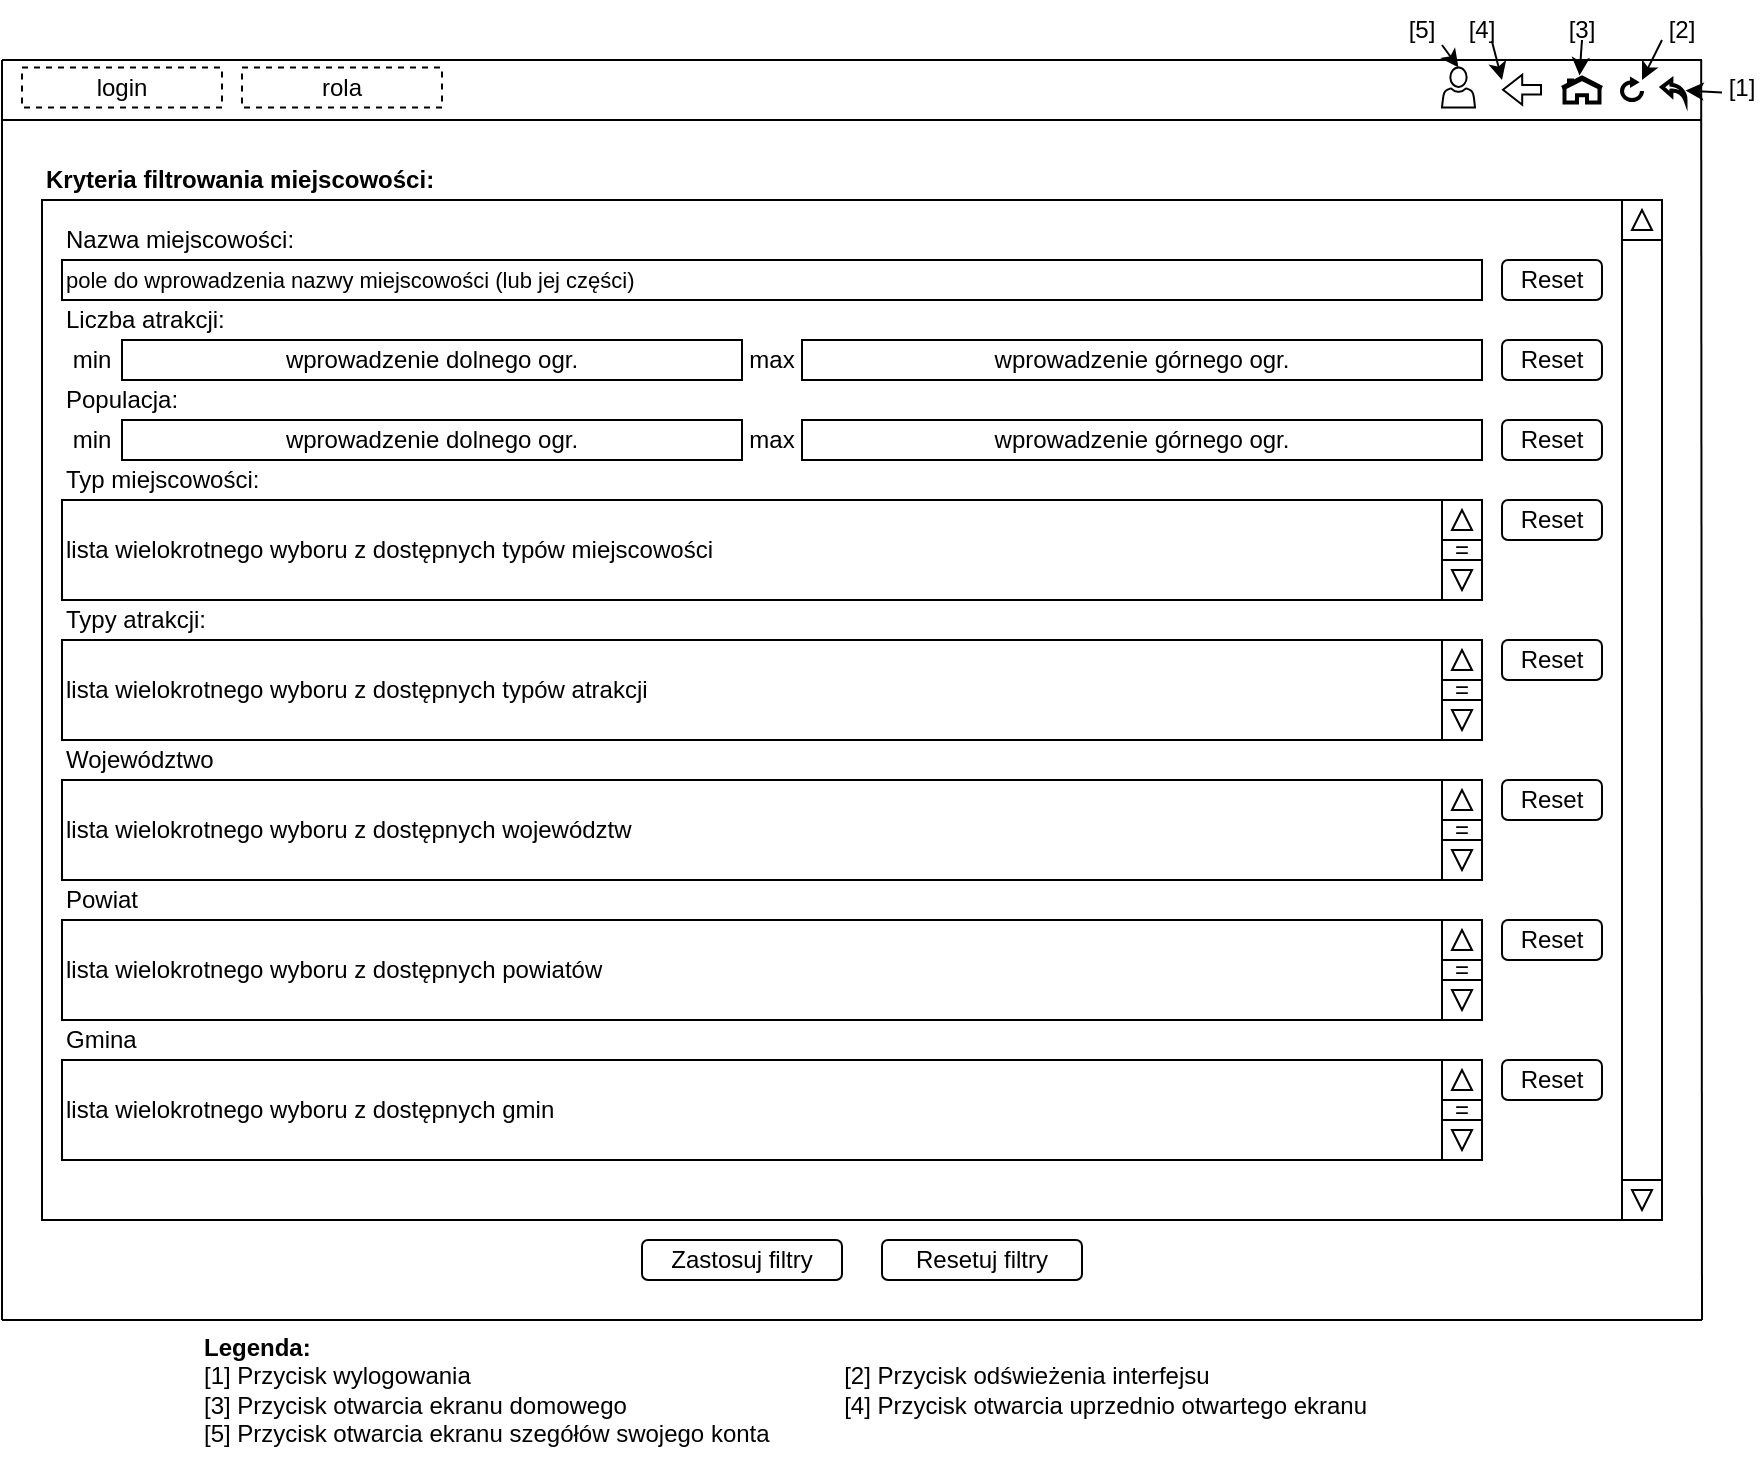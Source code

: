 <mxfile version="22.0.2" type="device">
  <diagram name="Strona-1" id="h2WLkj2qyGADKgaHyaSV">
    <mxGraphModel dx="1418" dy="828" grid="1" gridSize="10" guides="1" tooltips="1" connect="1" arrows="1" fold="1" page="1" pageScale="1" pageWidth="827" pageHeight="1169" math="0" shadow="0">
      <root>
        <mxCell id="0" />
        <mxCell id="1" parent="0" />
        <mxCell id="D0dqxG0dFoKZ3gPnZJBC-1" value="" style="rounded=0;whiteSpace=wrap;html=1;" parent="1" vertex="1">
          <mxGeometry x="30" y="290" width="790" height="510" as="geometry" />
        </mxCell>
        <mxCell id="EYUodT9akqzmMVGfxFc3-4" value="" style="endArrow=none;html=1;rounded=0;" parent="1" edge="1">
          <mxGeometry width="50" height="50" relative="1" as="geometry">
            <mxPoint x="10" y="220" as="sourcePoint" />
            <mxPoint x="860" y="220" as="targetPoint" />
          </mxGeometry>
        </mxCell>
        <mxCell id="EYUodT9akqzmMVGfxFc3-5" value="" style="endArrow=none;html=1;rounded=0;" parent="1" edge="1">
          <mxGeometry width="50" height="50" relative="1" as="geometry">
            <mxPoint x="10" y="850" as="sourcePoint" />
            <mxPoint x="10" y="220" as="targetPoint" />
          </mxGeometry>
        </mxCell>
        <mxCell id="EYUodT9akqzmMVGfxFc3-6" value="" style="endArrow=none;html=1;rounded=0;" parent="1" edge="1">
          <mxGeometry width="50" height="50" relative="1" as="geometry">
            <mxPoint x="10" y="250" as="sourcePoint" />
            <mxPoint x="860" y="250" as="targetPoint" />
          </mxGeometry>
        </mxCell>
        <mxCell id="EYUodT9akqzmMVGfxFc3-13" value="" style="endArrow=none;html=1;rounded=0;" parent="1" edge="1">
          <mxGeometry width="50" height="50" relative="1" as="geometry">
            <mxPoint x="860" y="850" as="sourcePoint" />
            <mxPoint x="859.58" y="220" as="targetPoint" />
          </mxGeometry>
        </mxCell>
        <mxCell id="EYUodT9akqzmMVGfxFc3-34" value="" style="endArrow=none;html=1;rounded=0;fontFamily=Helvetica;fontSize=12;fontColor=default;" parent="1" edge="1">
          <mxGeometry width="50" height="50" relative="1" as="geometry">
            <mxPoint x="10" y="850" as="sourcePoint" />
            <mxPoint x="860" y="850" as="targetPoint" />
          </mxGeometry>
        </mxCell>
        <mxCell id="DOHr0hYEis4pRiLcCh-8-1" value="login" style="rounded=0;whiteSpace=wrap;html=1;dashed=1;" parent="1" vertex="1">
          <mxGeometry x="20" y="223.75" width="100" height="20" as="geometry" />
        </mxCell>
        <mxCell id="DOHr0hYEis4pRiLcCh-8-2" value="rola" style="rounded=0;whiteSpace=wrap;html=1;dashed=1;" parent="1" vertex="1">
          <mxGeometry x="130" y="223.75" width="100" height="20" as="geometry" />
        </mxCell>
        <mxCell id="DOHr0hYEis4pRiLcCh-8-79" value="Kryteria filtrowania miejscowości:" style="rounded=0;whiteSpace=wrap;html=1;dashed=1;align=left;fontStyle=1;fillColor=none;strokeColor=none;" parent="1" vertex="1">
          <mxGeometry x="30" y="270" width="810" height="20" as="geometry" />
        </mxCell>
        <mxCell id="DOHr0hYEis4pRiLcCh-8-109" value="Nazwa miejscowości:" style="text;html=1;strokeColor=none;fillColor=none;align=left;verticalAlign=middle;whiteSpace=wrap;rounded=0;" parent="1" vertex="1">
          <mxGeometry x="40" y="300" width="120" height="20" as="geometry" />
        </mxCell>
        <mxCell id="DOHr0hYEis4pRiLcCh-8-110" value="&lt;font style=&quot;font-size: 11px;&quot;&gt;pole do wprowadzenia nazwy miejscowości (lub jej części)&lt;/font&gt;" style="rounded=0;whiteSpace=wrap;html=1;align=left;" parent="1" vertex="1">
          <mxGeometry x="40" y="320" width="710" height="20" as="geometry" />
        </mxCell>
        <mxCell id="DOHr0hYEis4pRiLcCh-8-111" value="Zastosuj filtry" style="rounded=1;whiteSpace=wrap;html=1;" parent="1" vertex="1">
          <mxGeometry x="330" y="810" width="100" height="20" as="geometry" />
        </mxCell>
        <mxCell id="DOHr0hYEis4pRiLcCh-8-112" value="Liczba atrakcji:" style="text;html=1;strokeColor=none;fillColor=none;align=left;verticalAlign=middle;whiteSpace=wrap;rounded=0;" parent="1" vertex="1">
          <mxGeometry x="40" y="340" width="90" height="20" as="geometry" />
        </mxCell>
        <mxCell id="DOHr0hYEis4pRiLcCh-8-113" value="wprowadzenie dolnego ogr." style="rounded=0;whiteSpace=wrap;html=1;" parent="1" vertex="1">
          <mxGeometry x="70" y="360" width="310" height="20" as="geometry" />
        </mxCell>
        <mxCell id="DOHr0hYEis4pRiLcCh-8-114" value="wprowadzenie górnego ogr." style="rounded=0;whiteSpace=wrap;html=1;" parent="1" vertex="1">
          <mxGeometry x="410" y="360" width="340" height="20" as="geometry" />
        </mxCell>
        <mxCell id="DOHr0hYEis4pRiLcCh-8-116" value="Populacja:" style="text;html=1;strokeColor=none;fillColor=none;align=left;verticalAlign=middle;whiteSpace=wrap;rounded=0;" parent="1" vertex="1">
          <mxGeometry x="40" y="380" width="90" height="20" as="geometry" />
        </mxCell>
        <mxCell id="DOHr0hYEis4pRiLcCh-8-123" value="Resetuj filtry" style="rounded=1;whiteSpace=wrap;html=1;" parent="1" vertex="1">
          <mxGeometry x="450" y="810" width="100" height="20" as="geometry" />
        </mxCell>
        <mxCell id="DOHr0hYEis4pRiLcCh-8-125" value="Typ miejscowości:" style="text;html=1;strokeColor=none;fillColor=none;align=left;verticalAlign=middle;whiteSpace=wrap;rounded=0;" parent="1" vertex="1">
          <mxGeometry x="40" y="420" width="100" height="20" as="geometry" />
        </mxCell>
        <mxCell id="DOHr0hYEis4pRiLcCh-8-126" value="lista wielokrotnego wyboru z dostępnych typów miejscowości" style="rounded=0;whiteSpace=wrap;html=1;align=left;" parent="1" vertex="1">
          <mxGeometry x="40" y="440" width="690" height="50" as="geometry" />
        </mxCell>
        <mxCell id="DOHr0hYEis4pRiLcCh-8-166" value="" style="rounded=0;whiteSpace=wrap;html=1;" parent="1" vertex="1">
          <mxGeometry x="730" y="470" width="20" height="20" as="geometry" />
        </mxCell>
        <mxCell id="DOHr0hYEis4pRiLcCh-8-167" value="" style="triangle;whiteSpace=wrap;html=1;rotation=90;" parent="1" vertex="1">
          <mxGeometry x="735" y="475" width="10" height="10" as="geometry" />
        </mxCell>
        <mxCell id="DOHr0hYEis4pRiLcCh-8-169" value="Typy atrakcji:" style="text;html=1;strokeColor=none;fillColor=none;align=left;verticalAlign=middle;whiteSpace=wrap;rounded=0;" parent="1" vertex="1">
          <mxGeometry x="40" y="490" width="100" height="20" as="geometry" />
        </mxCell>
        <mxCell id="DOHr0hYEis4pRiLcCh-8-170" value="lista wielokrotnego wyboru z dostępnych typów atrakcji" style="rounded=0;whiteSpace=wrap;html=1;align=left;" parent="1" vertex="1">
          <mxGeometry x="40" y="510" width="690" height="50" as="geometry" />
        </mxCell>
        <mxCell id="DOHr0hYEis4pRiLcCh-8-171" value="" style="rounded=0;whiteSpace=wrap;html=1;" parent="1" vertex="1">
          <mxGeometry x="730" y="540" width="20" height="20" as="geometry" />
        </mxCell>
        <mxCell id="DOHr0hYEis4pRiLcCh-8-172" value="" style="triangle;whiteSpace=wrap;html=1;rotation=90;" parent="1" vertex="1">
          <mxGeometry x="735" y="545" width="10" height="10" as="geometry" />
        </mxCell>
        <mxCell id="DOHr0hYEis4pRiLcCh-8-173" value="Województwo" style="text;html=1;strokeColor=none;fillColor=none;align=left;verticalAlign=middle;whiteSpace=wrap;rounded=0;" parent="1" vertex="1">
          <mxGeometry x="40" y="560" width="150" height="20" as="geometry" />
        </mxCell>
        <mxCell id="DOHr0hYEis4pRiLcCh-8-174" value="lista wielokrotnego wyboru z dostępnych województw" style="rounded=0;whiteSpace=wrap;html=1;align=left;" parent="1" vertex="1">
          <mxGeometry x="40" y="580" width="690" height="50" as="geometry" />
        </mxCell>
        <mxCell id="DOHr0hYEis4pRiLcCh-8-175" value="" style="rounded=0;whiteSpace=wrap;html=1;" parent="1" vertex="1">
          <mxGeometry x="730" y="610" width="20" height="20" as="geometry" />
        </mxCell>
        <mxCell id="DOHr0hYEis4pRiLcCh-8-176" value="" style="triangle;whiteSpace=wrap;html=1;rotation=90;" parent="1" vertex="1">
          <mxGeometry x="735" y="615" width="10" height="10" as="geometry" />
        </mxCell>
        <mxCell id="DOHr0hYEis4pRiLcCh-8-191" value="Powiat" style="text;html=1;strokeColor=none;fillColor=none;align=left;verticalAlign=middle;whiteSpace=wrap;rounded=0;" parent="1" vertex="1">
          <mxGeometry x="40" y="630" width="150" height="20" as="geometry" />
        </mxCell>
        <mxCell id="DOHr0hYEis4pRiLcCh-8-192" value="lista wielokrotnego wyboru z dostępnych powiatów" style="rounded=0;whiteSpace=wrap;html=1;align=left;" parent="1" vertex="1">
          <mxGeometry x="40" y="650" width="690" height="50" as="geometry" />
        </mxCell>
        <mxCell id="DOHr0hYEis4pRiLcCh-8-193" value="" style="rounded=0;whiteSpace=wrap;html=1;" parent="1" vertex="1">
          <mxGeometry x="730" y="680" width="20" height="20" as="geometry" />
        </mxCell>
        <mxCell id="DOHr0hYEis4pRiLcCh-8-194" value="" style="triangle;whiteSpace=wrap;html=1;rotation=90;" parent="1" vertex="1">
          <mxGeometry x="735" y="685" width="10" height="10" as="geometry" />
        </mxCell>
        <mxCell id="DOHr0hYEis4pRiLcCh-8-195" value="Gmina" style="text;html=1;strokeColor=none;fillColor=none;align=left;verticalAlign=middle;whiteSpace=wrap;rounded=0;" parent="1" vertex="1">
          <mxGeometry x="40" y="700" width="150" height="20" as="geometry" />
        </mxCell>
        <mxCell id="DOHr0hYEis4pRiLcCh-8-196" value="lista wielokrotnego wyboru z dostępnych gmin" style="rounded=0;whiteSpace=wrap;html=1;align=left;" parent="1" vertex="1">
          <mxGeometry x="40" y="720" width="690" height="50" as="geometry" />
        </mxCell>
        <mxCell id="DOHr0hYEis4pRiLcCh-8-197" value="" style="rounded=0;whiteSpace=wrap;html=1;" parent="1" vertex="1">
          <mxGeometry x="730" y="750" width="20" height="20" as="geometry" />
        </mxCell>
        <mxCell id="DOHr0hYEis4pRiLcCh-8-198" value="" style="triangle;whiteSpace=wrap;html=1;rotation=90;" parent="1" vertex="1">
          <mxGeometry x="735" y="755" width="10" height="10" as="geometry" />
        </mxCell>
        <mxCell id="DOHr0hYEis4pRiLcCh-8-223" value="Reset" style="rounded=1;whiteSpace=wrap;html=1;" parent="1" vertex="1">
          <mxGeometry x="760" y="320" width="50" height="20" as="geometry" />
        </mxCell>
        <mxCell id="DOHr0hYEis4pRiLcCh-8-224" value="Reset" style="rounded=1;whiteSpace=wrap;html=1;" parent="1" vertex="1">
          <mxGeometry x="760" y="360" width="50" height="20" as="geometry" />
        </mxCell>
        <mxCell id="DOHr0hYEis4pRiLcCh-8-227" value="Reset" style="rounded=1;whiteSpace=wrap;html=1;" parent="1" vertex="1">
          <mxGeometry x="760" y="440" width="50" height="20" as="geometry" />
        </mxCell>
        <mxCell id="DOHr0hYEis4pRiLcCh-8-228" value="Reset" style="rounded=1;whiteSpace=wrap;html=1;" parent="1" vertex="1">
          <mxGeometry x="760" y="510" width="50" height="20" as="geometry" />
        </mxCell>
        <mxCell id="DOHr0hYEis4pRiLcCh-8-229" value="Reset" style="rounded=1;whiteSpace=wrap;html=1;" parent="1" vertex="1">
          <mxGeometry x="760" y="580" width="50" height="20" as="geometry" />
        </mxCell>
        <mxCell id="DOHr0hYEis4pRiLcCh-8-230" value="Reset" style="rounded=1;whiteSpace=wrap;html=1;" parent="1" vertex="1">
          <mxGeometry x="760" y="650" width="50" height="20" as="geometry" />
        </mxCell>
        <mxCell id="DOHr0hYEis4pRiLcCh-8-231" value="Reset" style="rounded=1;whiteSpace=wrap;html=1;" parent="1" vertex="1">
          <mxGeometry x="760" y="720" width="50" height="20" as="geometry" />
        </mxCell>
        <mxCell id="DOHr0hYEis4pRiLcCh-8-237" value="max" style="text;html=1;strokeColor=none;fillColor=none;align=center;verticalAlign=middle;whiteSpace=wrap;rounded=0;" parent="1" vertex="1">
          <mxGeometry x="380" y="360" width="30" height="20" as="geometry" />
        </mxCell>
        <mxCell id="DOHr0hYEis4pRiLcCh-8-238" value="min" style="text;html=1;strokeColor=none;fillColor=none;align=center;verticalAlign=middle;whiteSpace=wrap;rounded=0;" parent="1" vertex="1">
          <mxGeometry x="40" y="360" width="30" height="20" as="geometry" />
        </mxCell>
        <mxCell id="D0dqxG0dFoKZ3gPnZJBC-2" value="" style="rounded=0;whiteSpace=wrap;html=1;" parent="1" vertex="1">
          <mxGeometry x="820" y="310" width="20" height="470" as="geometry" />
        </mxCell>
        <mxCell id="D0dqxG0dFoKZ3gPnZJBC-4" value="wprowadzenie dolnego ogr." style="rounded=0;whiteSpace=wrap;html=1;" parent="1" vertex="1">
          <mxGeometry x="70" y="400" width="310" height="20" as="geometry" />
        </mxCell>
        <mxCell id="D0dqxG0dFoKZ3gPnZJBC-5" value="wprowadzenie górnego ogr." style="rounded=0;whiteSpace=wrap;html=1;" parent="1" vertex="1">
          <mxGeometry x="410" y="400" width="340" height="20" as="geometry" />
        </mxCell>
        <mxCell id="D0dqxG0dFoKZ3gPnZJBC-6" value="Reset" style="rounded=1;whiteSpace=wrap;html=1;" parent="1" vertex="1">
          <mxGeometry x="760" y="400" width="50" height="20" as="geometry" />
        </mxCell>
        <mxCell id="D0dqxG0dFoKZ3gPnZJBC-7" value="max" style="text;html=1;strokeColor=none;fillColor=none;align=center;verticalAlign=middle;whiteSpace=wrap;rounded=0;" parent="1" vertex="1">
          <mxGeometry x="380" y="400" width="30" height="20" as="geometry" />
        </mxCell>
        <mxCell id="D0dqxG0dFoKZ3gPnZJBC-8" value="min" style="text;html=1;strokeColor=none;fillColor=none;align=center;verticalAlign=middle;whiteSpace=wrap;rounded=0;" parent="1" vertex="1">
          <mxGeometry x="40" y="400" width="30" height="20" as="geometry" />
        </mxCell>
        <mxCell id="D0dqxG0dFoKZ3gPnZJBC-10" value="" style="rounded=0;whiteSpace=wrap;html=1;" parent="1" vertex="1">
          <mxGeometry x="820" y="780" width="20" height="20" as="geometry" />
        </mxCell>
        <mxCell id="D0dqxG0dFoKZ3gPnZJBC-11" value="" style="triangle;whiteSpace=wrap;html=1;rotation=90;" parent="1" vertex="1">
          <mxGeometry x="825" y="785" width="10" height="10" as="geometry" />
        </mxCell>
        <mxCell id="D0dqxG0dFoKZ3gPnZJBC-18" value="" style="whiteSpace=wrap;html=1;aspect=fixed;" parent="1" vertex="1">
          <mxGeometry x="730" y="440" width="20" height="20" as="geometry" />
        </mxCell>
        <mxCell id="D0dqxG0dFoKZ3gPnZJBC-19" value="" style="triangle;whiteSpace=wrap;html=1;rotation=-90;" parent="1" vertex="1">
          <mxGeometry x="735" y="445" width="10" height="10" as="geometry" />
        </mxCell>
        <mxCell id="D0dqxG0dFoKZ3gPnZJBC-20" value="" style="whiteSpace=wrap;html=1;aspect=fixed;" parent="1" vertex="1">
          <mxGeometry x="730" y="510" width="20" height="20" as="geometry" />
        </mxCell>
        <mxCell id="D0dqxG0dFoKZ3gPnZJBC-21" value="" style="triangle;whiteSpace=wrap;html=1;rotation=-90;" parent="1" vertex="1">
          <mxGeometry x="735" y="515" width="10" height="10" as="geometry" />
        </mxCell>
        <mxCell id="D0dqxG0dFoKZ3gPnZJBC-22" value="" style="whiteSpace=wrap;html=1;aspect=fixed;" parent="1" vertex="1">
          <mxGeometry x="820" y="290" width="20" height="20" as="geometry" />
        </mxCell>
        <mxCell id="D0dqxG0dFoKZ3gPnZJBC-23" value="" style="triangle;whiteSpace=wrap;html=1;rotation=-90;" parent="1" vertex="1">
          <mxGeometry x="825" y="295" width="10" height="10" as="geometry" />
        </mxCell>
        <mxCell id="D0dqxG0dFoKZ3gPnZJBC-24" value="" style="whiteSpace=wrap;html=1;aspect=fixed;" parent="1" vertex="1">
          <mxGeometry x="730" y="580" width="20" height="20" as="geometry" />
        </mxCell>
        <mxCell id="D0dqxG0dFoKZ3gPnZJBC-25" value="" style="triangle;whiteSpace=wrap;html=1;rotation=-90;" parent="1" vertex="1">
          <mxGeometry x="735" y="585" width="10" height="10" as="geometry" />
        </mxCell>
        <mxCell id="D0dqxG0dFoKZ3gPnZJBC-26" value="" style="whiteSpace=wrap;html=1;aspect=fixed;" parent="1" vertex="1">
          <mxGeometry x="730" y="650" width="20" height="20" as="geometry" />
        </mxCell>
        <mxCell id="D0dqxG0dFoKZ3gPnZJBC-27" value="" style="triangle;whiteSpace=wrap;html=1;rotation=-90;" parent="1" vertex="1">
          <mxGeometry x="735" y="655" width="10" height="10" as="geometry" />
        </mxCell>
        <mxCell id="D0dqxG0dFoKZ3gPnZJBC-28" value="" style="whiteSpace=wrap;html=1;aspect=fixed;" parent="1" vertex="1">
          <mxGeometry x="730" y="720" width="20" height="20" as="geometry" />
        </mxCell>
        <mxCell id="D0dqxG0dFoKZ3gPnZJBC-29" value="" style="triangle;whiteSpace=wrap;html=1;rotation=-90;" parent="1" vertex="1">
          <mxGeometry x="735" y="725" width="10" height="10" as="geometry" />
        </mxCell>
        <mxCell id="D0dqxG0dFoKZ3gPnZJBC-30" value="=" style="rounded=0;whiteSpace=wrap;html=1;" parent="1" vertex="1">
          <mxGeometry x="730" y="740" width="20" height="10" as="geometry" />
        </mxCell>
        <mxCell id="D0dqxG0dFoKZ3gPnZJBC-31" value="=" style="rounded=0;whiteSpace=wrap;html=1;" parent="1" vertex="1">
          <mxGeometry x="730" y="670" width="20" height="10" as="geometry" />
        </mxCell>
        <mxCell id="D0dqxG0dFoKZ3gPnZJBC-33" value="=" style="rounded=0;whiteSpace=wrap;html=1;" parent="1" vertex="1">
          <mxGeometry x="730" y="600" width="20" height="10" as="geometry" />
        </mxCell>
        <mxCell id="D0dqxG0dFoKZ3gPnZJBC-34" value="=" style="rounded=0;whiteSpace=wrap;html=1;" parent="1" vertex="1">
          <mxGeometry x="730" y="530" width="20" height="10" as="geometry" />
        </mxCell>
        <mxCell id="D0dqxG0dFoKZ3gPnZJBC-35" value="=" style="rounded=0;whiteSpace=wrap;html=1;" parent="1" vertex="1">
          <mxGeometry x="730" y="460" width="20" height="10" as="geometry" />
        </mxCell>
        <mxCell id="jT0l2GeQTzbGioe0CaSw-16" value="" style="html=1;verticalLabelPosition=bottom;align=center;labelBackgroundColor=#ffffff;verticalAlign=top;strokeWidth=2;shadow=0;dashed=0;shape=mxgraph.ios7.icons.home;" vertex="1" parent="1">
          <mxGeometry x="790" y="228.75" width="20" height="12.5" as="geometry" />
        </mxCell>
        <mxCell id="jT0l2GeQTzbGioe0CaSw-17" value="" style="html=1;verticalLabelPosition=bottom;align=center;labelBackgroundColor=#ffffff;verticalAlign=top;strokeWidth=2;shadow=0;dashed=0;shape=mxgraph.ios7.icons.back;fontFamily=Helvetica;fontSize=12;" vertex="1" parent="1">
          <mxGeometry x="840" y="230" width="11.76" height="10" as="geometry" />
        </mxCell>
        <mxCell id="jT0l2GeQTzbGioe0CaSw-18" value="" style="html=1;verticalLabelPosition=bottom;align=center;labelBackgroundColor=#ffffff;verticalAlign=top;strokeWidth=2;shadow=0;dashed=0;shape=mxgraph.ios7.icons.reload;fontFamily=Helvetica;fontSize=12;" vertex="1" parent="1">
          <mxGeometry x="820" y="230" width="10" height="10" as="geometry" />
        </mxCell>
        <mxCell id="jT0l2GeQTzbGioe0CaSw-19" value="[1]" style="text;html=1;strokeColor=none;fillColor=none;align=center;verticalAlign=middle;whiteSpace=wrap;rounded=0;fontSize=12;fontFamily=Helvetica;fontColor=default;" vertex="1" parent="1">
          <mxGeometry x="870" y="228.75" width="20" height="10" as="geometry" />
        </mxCell>
        <mxCell id="jT0l2GeQTzbGioe0CaSw-20" value="" style="endArrow=classic;html=1;rounded=0;fontFamily=Helvetica;fontSize=12;fontColor=default;exitX=0;exitY=0.75;exitDx=0;exitDy=0;" edge="1" parent="1" source="jT0l2GeQTzbGioe0CaSw-19" target="jT0l2GeQTzbGioe0CaSw-17">
          <mxGeometry width="50" height="50" relative="1" as="geometry">
            <mxPoint x="790" y="200" as="sourcePoint" />
            <mxPoint x="840" y="150" as="targetPoint" />
          </mxGeometry>
        </mxCell>
        <mxCell id="jT0l2GeQTzbGioe0CaSw-21" value="" style="shape=flexArrow;endArrow=classic;html=1;rounded=0;fontFamily=Helvetica;fontSize=12;fontColor=default;startWidth=9.302;endWidth=9.302;startSize=5.426;endSize=2.867;width=4.651;" edge="1" parent="1">
          <mxGeometry width="50" height="50" relative="1" as="geometry">
            <mxPoint x="780" y="234.88" as="sourcePoint" />
            <mxPoint x="760" y="234.88" as="targetPoint" />
          </mxGeometry>
        </mxCell>
        <mxCell id="jT0l2GeQTzbGioe0CaSw-22" value="[2]" style="text;html=1;strokeColor=none;fillColor=none;align=center;verticalAlign=middle;whiteSpace=wrap;rounded=0;fontSize=12;fontFamily=Helvetica;fontColor=default;" vertex="1" parent="1">
          <mxGeometry x="830" y="200" width="40" height="10" as="geometry" />
        </mxCell>
        <mxCell id="jT0l2GeQTzbGioe0CaSw-23" value="" style="endArrow=classic;html=1;rounded=0;fontFamily=Helvetica;fontSize=12;fontColor=default;exitX=0.25;exitY=1;exitDx=0;exitDy=0;entryX=1;entryY=0;entryDx=0;entryDy=0;entryPerimeter=0;" edge="1" parent="1" source="jT0l2GeQTzbGioe0CaSw-22" target="jT0l2GeQTzbGioe0CaSw-18">
          <mxGeometry width="50" height="50" relative="1" as="geometry">
            <mxPoint x="780" y="230" as="sourcePoint" />
            <mxPoint x="830" y="180" as="targetPoint" />
          </mxGeometry>
        </mxCell>
        <mxCell id="jT0l2GeQTzbGioe0CaSw-24" value="[3]" style="text;html=1;strokeColor=none;fillColor=none;align=center;verticalAlign=middle;whiteSpace=wrap;rounded=0;fontSize=12;fontFamily=Helvetica;fontColor=default;" vertex="1" parent="1">
          <mxGeometry x="790" y="200" width="20" height="10" as="geometry" />
        </mxCell>
        <mxCell id="jT0l2GeQTzbGioe0CaSw-25" value="" style="endArrow=classic;html=1;rounded=0;fontFamily=Helvetica;fontSize=12;fontColor=default;entryX=0.437;entryY=-0.082;entryDx=0;entryDy=0;entryPerimeter=0;exitX=0.5;exitY=1;exitDx=0;exitDy=0;" edge="1" parent="1" source="jT0l2GeQTzbGioe0CaSw-24" target="jT0l2GeQTzbGioe0CaSw-16">
          <mxGeometry width="50" height="50" relative="1" as="geometry">
            <mxPoint x="810" y="160" as="sourcePoint" />
            <mxPoint x="800" y="170" as="targetPoint" />
          </mxGeometry>
        </mxCell>
        <mxCell id="jT0l2GeQTzbGioe0CaSw-26" value="[4]" style="text;html=1;strokeColor=none;fillColor=none;align=center;verticalAlign=middle;whiteSpace=wrap;rounded=0;fontSize=12;fontFamily=Helvetica;fontColor=default;" vertex="1" parent="1">
          <mxGeometry x="740" y="200" width="20" height="10" as="geometry" />
        </mxCell>
        <mxCell id="jT0l2GeQTzbGioe0CaSw-27" value="" style="endArrow=classic;html=1;rounded=0;fontFamily=Helvetica;fontSize=12;fontColor=default;exitX=0.748;exitY=1.065;exitDx=0;exitDy=0;exitPerimeter=0;" edge="1" parent="1" source="jT0l2GeQTzbGioe0CaSw-26">
          <mxGeometry width="50" height="50" relative="1" as="geometry">
            <mxPoint x="720" y="230" as="sourcePoint" />
            <mxPoint x="760" y="230" as="targetPoint" />
          </mxGeometry>
        </mxCell>
        <mxCell id="jT0l2GeQTzbGioe0CaSw-28" value="" style="sketch=0;pointerEvents=1;shadow=0;dashed=0;html=1;labelPosition=center;verticalLabelPosition=bottom;verticalAlign=top;align=center;shape=mxgraph.mscae.intune.account_portal" vertex="1" parent="1">
          <mxGeometry x="730" y="223.75" width="16.5" height="20" as="geometry" />
        </mxCell>
        <mxCell id="jT0l2GeQTzbGioe0CaSw-29" value="[5]" style="text;html=1;strokeColor=none;fillColor=none;align=center;verticalAlign=middle;whiteSpace=wrap;rounded=0;" vertex="1" parent="1">
          <mxGeometry x="710" y="190" width="20" height="30" as="geometry" />
        </mxCell>
        <mxCell id="jT0l2GeQTzbGioe0CaSw-30" value="" style="endArrow=classic;html=1;rounded=0;exitX=1;exitY=0.75;exitDx=0;exitDy=0;entryX=0.5;entryY=0;entryDx=0;entryDy=0;entryPerimeter=0;" edge="1" parent="1" source="jT0l2GeQTzbGioe0CaSw-29" target="jT0l2GeQTzbGioe0CaSw-28">
          <mxGeometry width="50" height="50" relative="1" as="geometry">
            <mxPoint x="680" y="240" as="sourcePoint" />
            <mxPoint x="730" y="190" as="targetPoint" />
          </mxGeometry>
        </mxCell>
        <mxCell id="jT0l2GeQTzbGioe0CaSw-31" value="&lt;b&gt;Legenda:&lt;/b&gt;&lt;br&gt;[1] Przycisk wylogowania&lt;span style=&quot;white-space: pre;&quot;&gt;&#x9;&lt;/span&gt;&lt;span style=&quot;white-space: pre;&quot;&gt;&#x9;&lt;span style=&quot;white-space: pre;&quot;&gt;&#x9;&lt;/span&gt;&lt;span style=&quot;white-space: pre;&quot;&gt;&#x9;&lt;span style=&quot;white-space: pre;&quot;&gt;&#x9;&lt;/span&gt;&lt;span style=&quot;white-space: pre;&quot;&gt;&#x9;&lt;span style=&quot;white-space: pre;&quot;&gt;&#x9;&lt;/span&gt;&lt;/span&gt;&lt;/span&gt;&lt;/span&gt;[2] Przycisk odświeżenia interfejsu&lt;br&gt;[3] Przycisk otwarcia ekranu domowego&lt;span style=&quot;white-space: pre;&quot;&gt;&#x9;&lt;/span&gt;&lt;span style=&quot;white-space: pre;&quot;&gt;&#x9;&lt;span style=&quot;white-space: pre;&quot;&gt;&#x9;&lt;/span&gt;&lt;span style=&quot;white-space: pre;&quot;&gt;&#x9;&lt;/span&gt;&lt;span style=&quot;white-space: pre;&quot;&gt;&#x9;&lt;/span&gt;&lt;/span&gt;[4] Przycisk otwarcia uprzednio otwartego ekranu&lt;br&gt;[5] Przycisk otwarcia ekranu szegółów swojego konta&lt;span style=&quot;white-space: pre;&quot;&gt;&#x9;&lt;/span&gt;&lt;span style=&quot;white-space: pre;&quot;&gt;&#x9;&lt;/span&gt;" style="text;html=1;align=left;verticalAlign=middle;resizable=0;points=[];autosize=1;strokeColor=none;fillColor=none;dashed=1;" vertex="1" parent="1">
          <mxGeometry x="109" y="850" width="610" height="70" as="geometry" />
        </mxCell>
      </root>
    </mxGraphModel>
  </diagram>
</mxfile>
